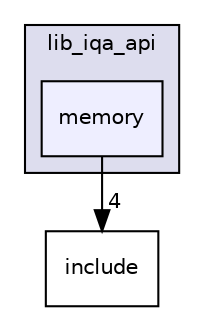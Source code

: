 digraph "memory" {
  compound=true
  node [ fontsize="10", fontname="Helvetica"];
  edge [ labelfontsize="10", labelfontname="Helvetica"];
  subgraph clusterdir_94ce3beca8397c8d2c96619258b3eafe {
    graph [ bgcolor="#ddddee", pencolor="black", label="lib_iqa_api" fontname="Helvetica", fontsize="10", URL="dir_94ce3beca8397c8d2c96619258b3eafe.html"]
  dir_cbf0a418f937b17cc68d28e183958ccd [shape=box, label="memory", style="filled", fillcolor="#eeeeff", pencolor="black", URL="dir_cbf0a418f937b17cc68d28e183958ccd.html"];
  }
  dir_b5d22c08f49cd6cd5a3dd0733aefb47c [shape=box label="include" URL="dir_b5d22c08f49cd6cd5a3dd0733aefb47c.html"];
  dir_cbf0a418f937b17cc68d28e183958ccd->dir_b5d22c08f49cd6cd5a3dd0733aefb47c [headlabel="4", labeldistance=1.5 headhref="dir_000006_000004.html"];
}
